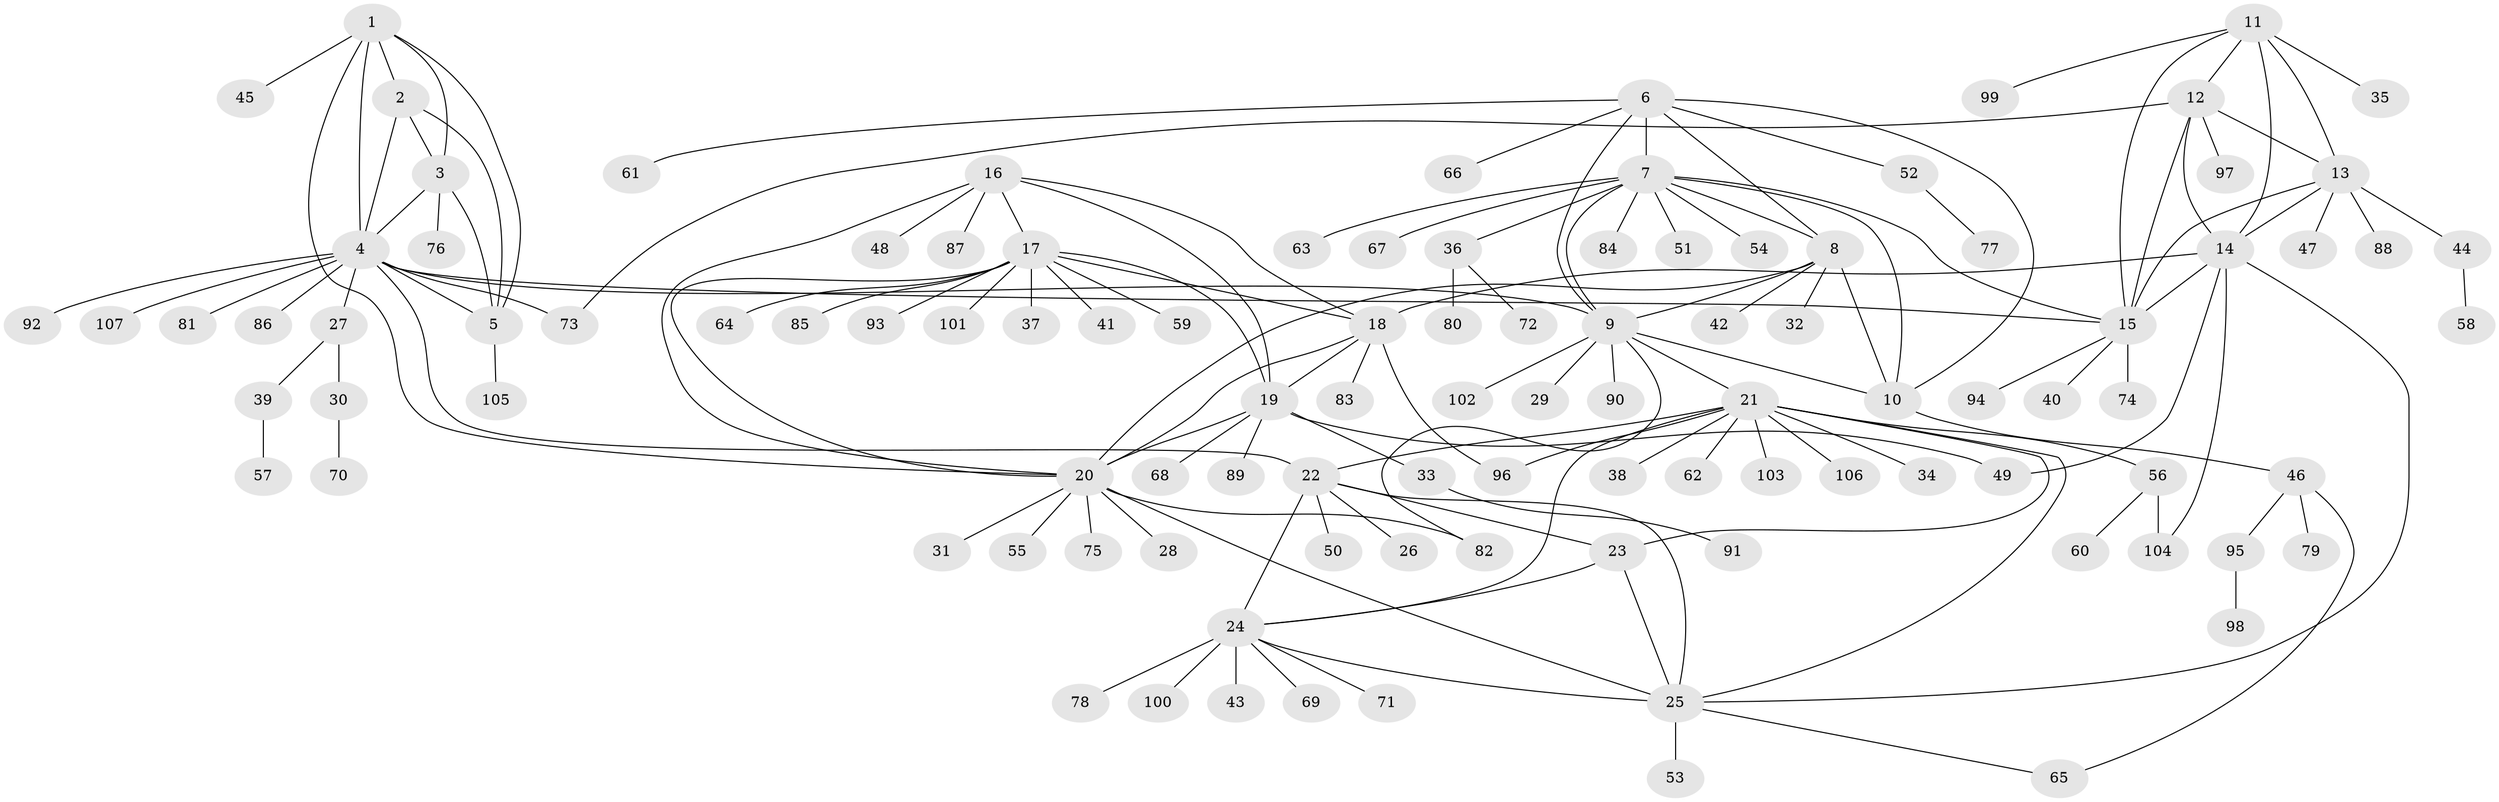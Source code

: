 // Generated by graph-tools (version 1.1) at 2025/55/03/09/25 04:55:51]
// undirected, 107 vertices, 148 edges
graph export_dot {
graph [start="1"]
  node [color=gray90,style=filled];
  1;
  2;
  3;
  4;
  5;
  6;
  7;
  8;
  9;
  10;
  11;
  12;
  13;
  14;
  15;
  16;
  17;
  18;
  19;
  20;
  21;
  22;
  23;
  24;
  25;
  26;
  27;
  28;
  29;
  30;
  31;
  32;
  33;
  34;
  35;
  36;
  37;
  38;
  39;
  40;
  41;
  42;
  43;
  44;
  45;
  46;
  47;
  48;
  49;
  50;
  51;
  52;
  53;
  54;
  55;
  56;
  57;
  58;
  59;
  60;
  61;
  62;
  63;
  64;
  65;
  66;
  67;
  68;
  69;
  70;
  71;
  72;
  73;
  74;
  75;
  76;
  77;
  78;
  79;
  80;
  81;
  82;
  83;
  84;
  85;
  86;
  87;
  88;
  89;
  90;
  91;
  92;
  93;
  94;
  95;
  96;
  97;
  98;
  99;
  100;
  101;
  102;
  103;
  104;
  105;
  106;
  107;
  1 -- 2;
  1 -- 3;
  1 -- 4;
  1 -- 5;
  1 -- 20;
  1 -- 45;
  2 -- 3;
  2 -- 4;
  2 -- 5;
  3 -- 4;
  3 -- 5;
  3 -- 76;
  4 -- 5;
  4 -- 9;
  4 -- 15;
  4 -- 22;
  4 -- 27;
  4 -- 73;
  4 -- 81;
  4 -- 86;
  4 -- 92;
  4 -- 107;
  5 -- 105;
  6 -- 7;
  6 -- 8;
  6 -- 9;
  6 -- 10;
  6 -- 52;
  6 -- 61;
  6 -- 66;
  7 -- 8;
  7 -- 9;
  7 -- 10;
  7 -- 15;
  7 -- 36;
  7 -- 51;
  7 -- 54;
  7 -- 63;
  7 -- 67;
  7 -- 84;
  8 -- 9;
  8 -- 10;
  8 -- 20;
  8 -- 32;
  8 -- 42;
  9 -- 10;
  9 -- 21;
  9 -- 29;
  9 -- 82;
  9 -- 90;
  9 -- 102;
  10 -- 46;
  11 -- 12;
  11 -- 13;
  11 -- 14;
  11 -- 15;
  11 -- 35;
  11 -- 99;
  12 -- 13;
  12 -- 14;
  12 -- 15;
  12 -- 73;
  12 -- 97;
  13 -- 14;
  13 -- 15;
  13 -- 44;
  13 -- 47;
  13 -- 88;
  14 -- 15;
  14 -- 18;
  14 -- 25;
  14 -- 49;
  14 -- 104;
  15 -- 40;
  15 -- 74;
  15 -- 94;
  16 -- 17;
  16 -- 18;
  16 -- 19;
  16 -- 20;
  16 -- 48;
  16 -- 87;
  17 -- 18;
  17 -- 19;
  17 -- 20;
  17 -- 37;
  17 -- 41;
  17 -- 59;
  17 -- 64;
  17 -- 85;
  17 -- 93;
  17 -- 101;
  18 -- 19;
  18 -- 20;
  18 -- 83;
  18 -- 96;
  19 -- 20;
  19 -- 33;
  19 -- 49;
  19 -- 68;
  19 -- 89;
  20 -- 25;
  20 -- 28;
  20 -- 31;
  20 -- 55;
  20 -- 75;
  20 -- 82;
  21 -- 22;
  21 -- 23;
  21 -- 24;
  21 -- 25;
  21 -- 34;
  21 -- 38;
  21 -- 56;
  21 -- 62;
  21 -- 96;
  21 -- 103;
  21 -- 106;
  22 -- 23;
  22 -- 24;
  22 -- 25;
  22 -- 26;
  22 -- 50;
  23 -- 24;
  23 -- 25;
  24 -- 25;
  24 -- 43;
  24 -- 69;
  24 -- 71;
  24 -- 78;
  24 -- 100;
  25 -- 53;
  25 -- 65;
  27 -- 30;
  27 -- 39;
  30 -- 70;
  33 -- 91;
  36 -- 72;
  36 -- 80;
  39 -- 57;
  44 -- 58;
  46 -- 65;
  46 -- 79;
  46 -- 95;
  52 -- 77;
  56 -- 60;
  56 -- 104;
  95 -- 98;
}
